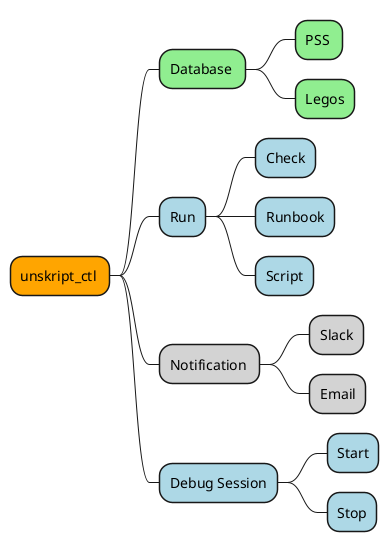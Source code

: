 @startmindmap
*[#Orange] unskript_ctl 
**[#lightgreen] Database 
***[#lightgreen] PSS 
***[#lightgreen] Legos
**[#lightblue] Run
***[#lightblue] Check
***[#lightblue] Runbook
***[#lightblue] Script
**[#lightgray] Notification 
***[#lightgray] Slack
***[#lightgray] Email
**[#lightblue] Debug Session
***[#lightblue] Start
***[#lightblue] Stop

@endmindmap